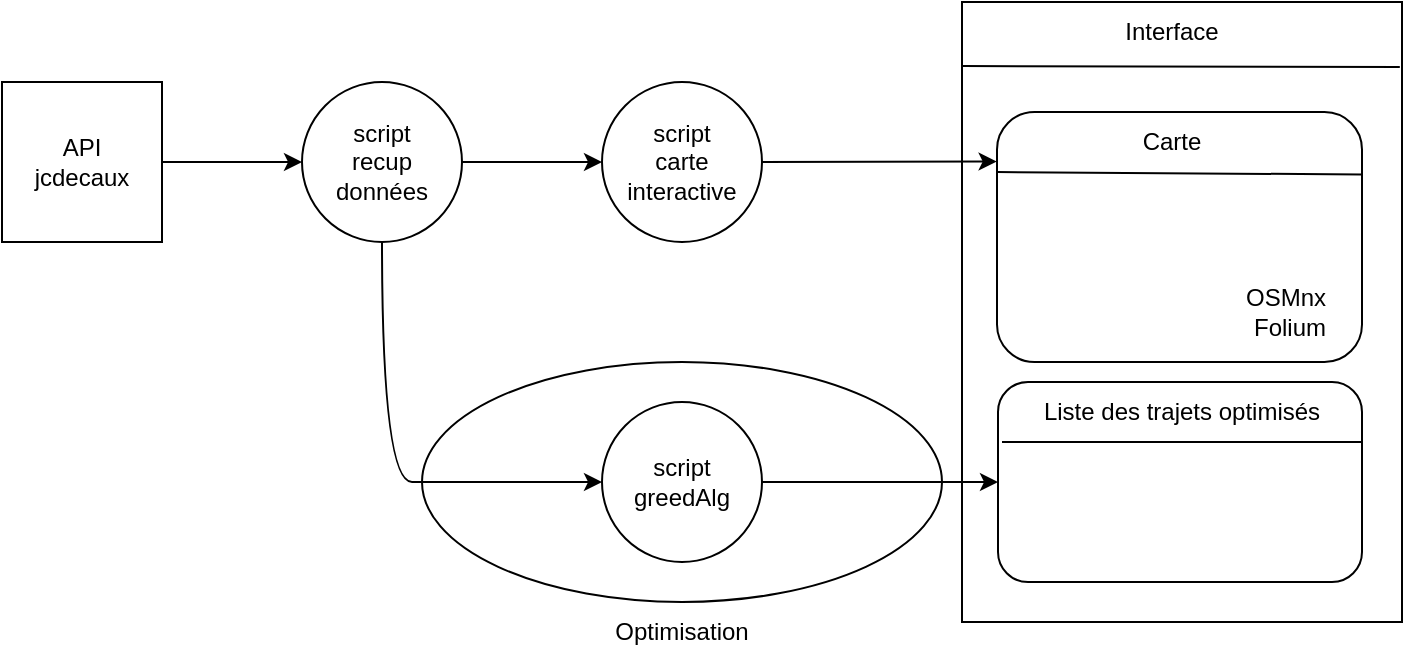 <mxfile version="24.7.17">
  <diagram name="Page-1" id="ykpEmQPXR-wHbjYEUpFk">
    <mxGraphModel dx="1877" dy="609" grid="1" gridSize="10" guides="1" tooltips="1" connect="1" arrows="1" fold="1" page="1" pageScale="1" pageWidth="827" pageHeight="1169" math="0" shadow="0">
      <root>
        <mxCell id="0" />
        <mxCell id="1" parent="0" />
        <mxCell id="ebvQ4PRXDrvII4Sk1De--1" value="" style="rounded=0;whiteSpace=wrap;html=1;" vertex="1" parent="1">
          <mxGeometry x="260" y="260" width="220" height="310" as="geometry" />
        </mxCell>
        <mxCell id="ebvQ4PRXDrvII4Sk1De--2" value="Interface" style="text;html=1;align=center;verticalAlign=middle;whiteSpace=wrap;rounded=0;" vertex="1" parent="1">
          <mxGeometry x="335" y="260" width="60" height="30" as="geometry" />
        </mxCell>
        <mxCell id="ebvQ4PRXDrvII4Sk1De--4" value="" style="endArrow=none;html=1;rounded=0;exitX=0.002;exitY=0.126;exitDx=0;exitDy=0;exitPerimeter=0;entryX=0.995;entryY=0.105;entryDx=0;entryDy=0;entryPerimeter=0;" edge="1" parent="1" target="ebvQ4PRXDrvII4Sk1De--1">
          <mxGeometry width="50" height="50" relative="1" as="geometry">
            <mxPoint x="260.42" y="292.06" as="sourcePoint" />
            <mxPoint x="540" y="350" as="targetPoint" />
          </mxGeometry>
        </mxCell>
        <mxCell id="ebvQ4PRXDrvII4Sk1De--5" value="" style="rounded=1;whiteSpace=wrap;html=1;" vertex="1" parent="1">
          <mxGeometry x="277.5" y="315" width="182.5" height="125" as="geometry" />
        </mxCell>
        <mxCell id="ebvQ4PRXDrvII4Sk1De--6" value="Carte" style="text;html=1;align=center;verticalAlign=middle;whiteSpace=wrap;rounded=0;" vertex="1" parent="1">
          <mxGeometry x="335" y="315" width="60" height="30" as="geometry" />
        </mxCell>
        <mxCell id="ebvQ4PRXDrvII4Sk1De--7" value="" style="endArrow=none;html=1;rounded=0;exitX=0;exitY=0.25;exitDx=0;exitDy=0;entryX=1;entryY=0.25;entryDx=0;entryDy=0;" edge="1" parent="1" target="ebvQ4PRXDrvII4Sk1De--5">
          <mxGeometry width="50" height="50" relative="1" as="geometry">
            <mxPoint x="277.5" y="345" as="sourcePoint" />
            <mxPoint x="452.5" y="345" as="targetPoint" />
          </mxGeometry>
        </mxCell>
        <mxCell id="ebvQ4PRXDrvII4Sk1De--8" value="OSMnx&lt;br&gt;Folium" style="text;html=1;align=right;verticalAlign=middle;whiteSpace=wrap;rounded=0;" vertex="1" parent="1">
          <mxGeometry x="384" y="400" width="60" height="30" as="geometry" />
        </mxCell>
        <mxCell id="ebvQ4PRXDrvII4Sk1De--9" value="API&lt;div&gt;jcdecaux&lt;/div&gt;" style="whiteSpace=wrap;html=1;aspect=fixed;" vertex="1" parent="1">
          <mxGeometry x="-220" y="300" width="80" height="80" as="geometry" />
        </mxCell>
        <mxCell id="ebvQ4PRXDrvII4Sk1De--10" value="" style="endArrow=classic;html=1;rounded=0;exitX=1;exitY=0.5;exitDx=0;exitDy=0;entryX=0;entryY=0.5;entryDx=0;entryDy=0;" edge="1" parent="1" source="ebvQ4PRXDrvII4Sk1De--9" target="ebvQ4PRXDrvII4Sk1De--11">
          <mxGeometry width="50" height="50" relative="1" as="geometry">
            <mxPoint x="150" y="440" as="sourcePoint" />
            <mxPoint x="90" y="350" as="targetPoint" />
          </mxGeometry>
        </mxCell>
        <mxCell id="ebvQ4PRXDrvII4Sk1De--11" value="script&lt;div&gt;recup&lt;/div&gt;&lt;div&gt;données&lt;/div&gt;" style="ellipse;whiteSpace=wrap;html=1;aspect=fixed;" vertex="1" parent="1">
          <mxGeometry x="-70" y="300" width="80" height="80" as="geometry" />
        </mxCell>
        <mxCell id="ebvQ4PRXDrvII4Sk1De--12" value="script&lt;div&gt;carte&lt;/div&gt;&lt;div&gt;interactive&lt;/div&gt;" style="ellipse;whiteSpace=wrap;html=1;aspect=fixed;" vertex="1" parent="1">
          <mxGeometry x="80" y="300" width="80" height="80" as="geometry" />
        </mxCell>
        <mxCell id="ebvQ4PRXDrvII4Sk1De--16" value="" style="rounded=1;whiteSpace=wrap;html=1;" vertex="1" parent="1">
          <mxGeometry x="278" y="450" width="182" height="100" as="geometry" />
        </mxCell>
        <mxCell id="ebvQ4PRXDrvII4Sk1De--17" value="" style="endArrow=classic;html=1;rounded=0;exitX=1;exitY=0.5;exitDx=0;exitDy=0;entryX=0;entryY=0.5;entryDx=0;entryDy=0;" edge="1" parent="1" source="ebvQ4PRXDrvII4Sk1De--11" target="ebvQ4PRXDrvII4Sk1De--12">
          <mxGeometry width="50" height="50" relative="1" as="geometry">
            <mxPoint x="150" y="540" as="sourcePoint" />
            <mxPoint x="200" y="490" as="targetPoint" />
          </mxGeometry>
        </mxCell>
        <mxCell id="ebvQ4PRXDrvII4Sk1De--18" value="" style="endArrow=classic;html=1;rounded=0;exitX=1;exitY=0.5;exitDx=0;exitDy=0;entryX=-0.001;entryY=0.198;entryDx=0;entryDy=0;entryPerimeter=0;" edge="1" parent="1" source="ebvQ4PRXDrvII4Sk1De--12" target="ebvQ4PRXDrvII4Sk1De--5">
          <mxGeometry width="50" height="50" relative="1" as="geometry">
            <mxPoint x="120" y="550" as="sourcePoint" />
            <mxPoint x="170" y="500" as="targetPoint" />
          </mxGeometry>
        </mxCell>
        <mxCell id="ebvQ4PRXDrvII4Sk1De--23" value="Liste des trajets optimisés" style="text;html=1;align=center;verticalAlign=middle;whiteSpace=wrap;rounded=0;" vertex="1" parent="1">
          <mxGeometry x="280" y="450" width="180" height="30" as="geometry" />
        </mxCell>
        <mxCell id="ebvQ4PRXDrvII4Sk1De--24" value="" style="endArrow=none;html=1;rounded=0;entryX=0;entryY=1;entryDx=0;entryDy=0;" edge="1" parent="1" target="ebvQ4PRXDrvII4Sk1De--23">
          <mxGeometry width="50" height="50" relative="1" as="geometry">
            <mxPoint x="460" y="480" as="sourcePoint" />
            <mxPoint x="200" y="490" as="targetPoint" />
          </mxGeometry>
        </mxCell>
        <mxCell id="ebvQ4PRXDrvII4Sk1De--29" value="script&lt;div&gt;greedAlg&lt;/div&gt;" style="ellipse;whiteSpace=wrap;html=1;aspect=fixed;" vertex="1" parent="1">
          <mxGeometry x="80" y="460" width="80" height="80" as="geometry" />
        </mxCell>
        <mxCell id="ebvQ4PRXDrvII4Sk1De--31" value="" style="ellipse;whiteSpace=wrap;html=1;fillColor=none;" vertex="1" parent="1">
          <mxGeometry x="-10" y="440" width="260" height="120" as="geometry" />
        </mxCell>
        <mxCell id="ebvQ4PRXDrvII4Sk1De--32" value="Optimisation" style="text;html=1;align=center;verticalAlign=middle;whiteSpace=wrap;rounded=0;" vertex="1" parent="1">
          <mxGeometry x="25" y="570" width="190" height="10" as="geometry" />
        </mxCell>
        <mxCell id="ebvQ4PRXDrvII4Sk1De--35" value="" style="endArrow=classic;html=1;rounded=0;exitX=1;exitY=0.5;exitDx=0;exitDy=0;entryX=0;entryY=0.5;entryDx=0;entryDy=0;" edge="1" parent="1" source="ebvQ4PRXDrvII4Sk1De--29" target="ebvQ4PRXDrvII4Sk1De--16">
          <mxGeometry width="50" height="50" relative="1" as="geometry">
            <mxPoint x="190" y="610" as="sourcePoint" />
            <mxPoint x="30" y="610" as="targetPoint" />
          </mxGeometry>
        </mxCell>
        <mxCell id="ebvQ4PRXDrvII4Sk1De--36" value="" style="curved=1;endArrow=classic;html=1;rounded=0;entryX=0;entryY=0.5;entryDx=0;entryDy=0;exitX=0.5;exitY=1;exitDx=0;exitDy=0;" edge="1" parent="1" source="ebvQ4PRXDrvII4Sk1De--11" target="ebvQ4PRXDrvII4Sk1De--29">
          <mxGeometry width="50" height="50" relative="1" as="geometry">
            <mxPoint x="-30" y="500" as="sourcePoint" />
            <mxPoint x="20" y="450" as="targetPoint" />
            <Array as="points">
              <mxPoint x="-30" y="500" />
              <mxPoint y="500" />
            </Array>
          </mxGeometry>
        </mxCell>
      </root>
    </mxGraphModel>
  </diagram>
</mxfile>
